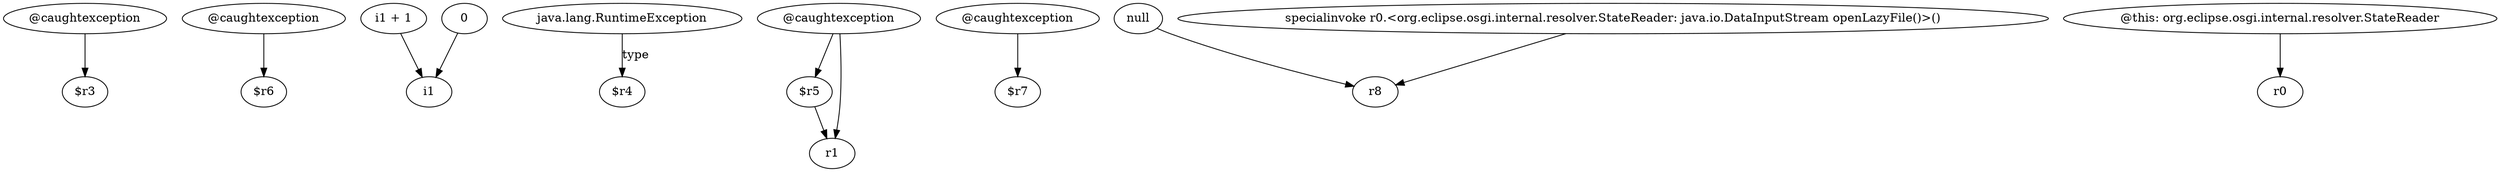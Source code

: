 digraph g {
0[label="@caughtexception"]
1[label="$r3"]
0->1[label=""]
2[label="@caughtexception"]
3[label="$r6"]
2->3[label=""]
4[label="i1 + 1"]
5[label="i1"]
4->5[label=""]
6[label="java.lang.RuntimeException"]
7[label="$r4"]
6->7[label="type"]
8[label="0"]
8->5[label=""]
9[label="@caughtexception"]
10[label="$r5"]
9->10[label=""]
11[label="@caughtexception"]
12[label="$r7"]
11->12[label=""]
13[label="r1"]
9->13[label=""]
14[label="null"]
15[label="r8"]
14->15[label=""]
16[label="specialinvoke r0.<org.eclipse.osgi.internal.resolver.StateReader: java.io.DataInputStream openLazyFile()>()"]
16->15[label=""]
10->13[label=""]
17[label="@this: org.eclipse.osgi.internal.resolver.StateReader"]
18[label="r0"]
17->18[label=""]
}